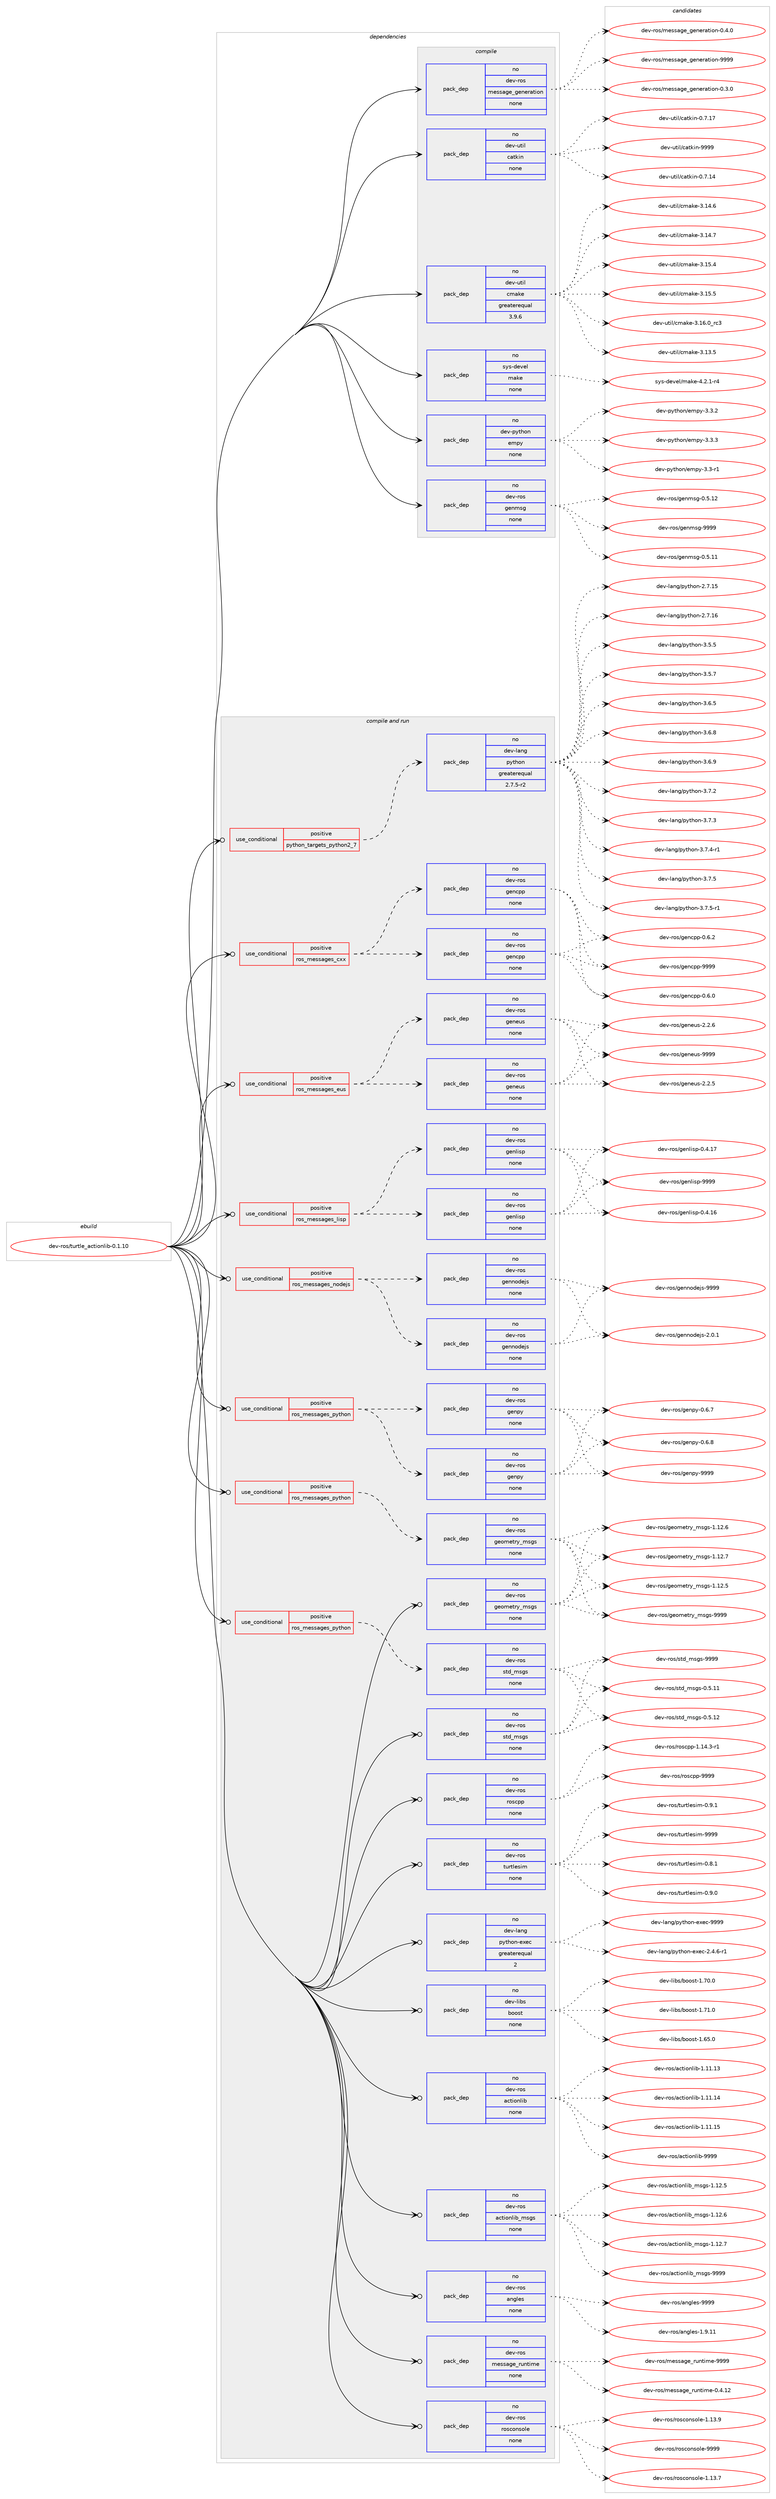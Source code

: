 digraph prolog {

# *************
# Graph options
# *************

newrank=true;
concentrate=true;
compound=true;
graph [rankdir=LR,fontname=Helvetica,fontsize=10,ranksep=1.5];#, ranksep=2.5, nodesep=0.2];
edge  [arrowhead=vee];
node  [fontname=Helvetica,fontsize=10];

# **********
# The ebuild
# **********

subgraph cluster_leftcol {
color=gray;
rank=same;
label=<<i>ebuild</i>>;
id [label="dev-ros/turtle_actionlib-0.1.10", color=red, width=4, href="../dev-ros/turtle_actionlib-0.1.10.svg"];
}

# ****************
# The dependencies
# ****************

subgraph cluster_midcol {
color=gray;
label=<<i>dependencies</i>>;
subgraph cluster_compile {
fillcolor="#eeeeee";
style=filled;
label=<<i>compile</i>>;
subgraph pack503922 {
dependency672272 [label=<<TABLE BORDER="0" CELLBORDER="1" CELLSPACING="0" CELLPADDING="4" WIDTH="220"><TR><TD ROWSPAN="6" CELLPADDING="30">pack_dep</TD></TR><TR><TD WIDTH="110">no</TD></TR><TR><TD>dev-python</TD></TR><TR><TD>empy</TD></TR><TR><TD>none</TD></TR><TR><TD></TD></TR></TABLE>>, shape=none, color=blue];
}
id:e -> dependency672272:w [weight=20,style="solid",arrowhead="vee"];
subgraph pack503923 {
dependency672273 [label=<<TABLE BORDER="0" CELLBORDER="1" CELLSPACING="0" CELLPADDING="4" WIDTH="220"><TR><TD ROWSPAN="6" CELLPADDING="30">pack_dep</TD></TR><TR><TD WIDTH="110">no</TD></TR><TR><TD>dev-ros</TD></TR><TR><TD>genmsg</TD></TR><TR><TD>none</TD></TR><TR><TD></TD></TR></TABLE>>, shape=none, color=blue];
}
id:e -> dependency672273:w [weight=20,style="solid",arrowhead="vee"];
subgraph pack503924 {
dependency672274 [label=<<TABLE BORDER="0" CELLBORDER="1" CELLSPACING="0" CELLPADDING="4" WIDTH="220"><TR><TD ROWSPAN="6" CELLPADDING="30">pack_dep</TD></TR><TR><TD WIDTH="110">no</TD></TR><TR><TD>dev-ros</TD></TR><TR><TD>message_generation</TD></TR><TR><TD>none</TD></TR><TR><TD></TD></TR></TABLE>>, shape=none, color=blue];
}
id:e -> dependency672274:w [weight=20,style="solid",arrowhead="vee"];
subgraph pack503925 {
dependency672275 [label=<<TABLE BORDER="0" CELLBORDER="1" CELLSPACING="0" CELLPADDING="4" WIDTH="220"><TR><TD ROWSPAN="6" CELLPADDING="30">pack_dep</TD></TR><TR><TD WIDTH="110">no</TD></TR><TR><TD>dev-util</TD></TR><TR><TD>catkin</TD></TR><TR><TD>none</TD></TR><TR><TD></TD></TR></TABLE>>, shape=none, color=blue];
}
id:e -> dependency672275:w [weight=20,style="solid",arrowhead="vee"];
subgraph pack503926 {
dependency672276 [label=<<TABLE BORDER="0" CELLBORDER="1" CELLSPACING="0" CELLPADDING="4" WIDTH="220"><TR><TD ROWSPAN="6" CELLPADDING="30">pack_dep</TD></TR><TR><TD WIDTH="110">no</TD></TR><TR><TD>dev-util</TD></TR><TR><TD>cmake</TD></TR><TR><TD>greaterequal</TD></TR><TR><TD>3.9.6</TD></TR></TABLE>>, shape=none, color=blue];
}
id:e -> dependency672276:w [weight=20,style="solid",arrowhead="vee"];
subgraph pack503927 {
dependency672277 [label=<<TABLE BORDER="0" CELLBORDER="1" CELLSPACING="0" CELLPADDING="4" WIDTH="220"><TR><TD ROWSPAN="6" CELLPADDING="30">pack_dep</TD></TR><TR><TD WIDTH="110">no</TD></TR><TR><TD>sys-devel</TD></TR><TR><TD>make</TD></TR><TR><TD>none</TD></TR><TR><TD></TD></TR></TABLE>>, shape=none, color=blue];
}
id:e -> dependency672277:w [weight=20,style="solid",arrowhead="vee"];
}
subgraph cluster_compileandrun {
fillcolor="#eeeeee";
style=filled;
label=<<i>compile and run</i>>;
subgraph cond156444 {
dependency672278 [label=<<TABLE BORDER="0" CELLBORDER="1" CELLSPACING="0" CELLPADDING="4"><TR><TD ROWSPAN="3" CELLPADDING="10">use_conditional</TD></TR><TR><TD>positive</TD></TR><TR><TD>python_targets_python2_7</TD></TR></TABLE>>, shape=none, color=red];
subgraph pack503928 {
dependency672279 [label=<<TABLE BORDER="0" CELLBORDER="1" CELLSPACING="0" CELLPADDING="4" WIDTH="220"><TR><TD ROWSPAN="6" CELLPADDING="30">pack_dep</TD></TR><TR><TD WIDTH="110">no</TD></TR><TR><TD>dev-lang</TD></TR><TR><TD>python</TD></TR><TR><TD>greaterequal</TD></TR><TR><TD>2.7.5-r2</TD></TR></TABLE>>, shape=none, color=blue];
}
dependency672278:e -> dependency672279:w [weight=20,style="dashed",arrowhead="vee"];
}
id:e -> dependency672278:w [weight=20,style="solid",arrowhead="odotvee"];
subgraph cond156445 {
dependency672280 [label=<<TABLE BORDER="0" CELLBORDER="1" CELLSPACING="0" CELLPADDING="4"><TR><TD ROWSPAN="3" CELLPADDING="10">use_conditional</TD></TR><TR><TD>positive</TD></TR><TR><TD>ros_messages_cxx</TD></TR></TABLE>>, shape=none, color=red];
subgraph pack503929 {
dependency672281 [label=<<TABLE BORDER="0" CELLBORDER="1" CELLSPACING="0" CELLPADDING="4" WIDTH="220"><TR><TD ROWSPAN="6" CELLPADDING="30">pack_dep</TD></TR><TR><TD WIDTH="110">no</TD></TR><TR><TD>dev-ros</TD></TR><TR><TD>gencpp</TD></TR><TR><TD>none</TD></TR><TR><TD></TD></TR></TABLE>>, shape=none, color=blue];
}
dependency672280:e -> dependency672281:w [weight=20,style="dashed",arrowhead="vee"];
subgraph pack503930 {
dependency672282 [label=<<TABLE BORDER="0" CELLBORDER="1" CELLSPACING="0" CELLPADDING="4" WIDTH="220"><TR><TD ROWSPAN="6" CELLPADDING="30">pack_dep</TD></TR><TR><TD WIDTH="110">no</TD></TR><TR><TD>dev-ros</TD></TR><TR><TD>gencpp</TD></TR><TR><TD>none</TD></TR><TR><TD></TD></TR></TABLE>>, shape=none, color=blue];
}
dependency672280:e -> dependency672282:w [weight=20,style="dashed",arrowhead="vee"];
}
id:e -> dependency672280:w [weight=20,style="solid",arrowhead="odotvee"];
subgraph cond156446 {
dependency672283 [label=<<TABLE BORDER="0" CELLBORDER="1" CELLSPACING="0" CELLPADDING="4"><TR><TD ROWSPAN="3" CELLPADDING="10">use_conditional</TD></TR><TR><TD>positive</TD></TR><TR><TD>ros_messages_eus</TD></TR></TABLE>>, shape=none, color=red];
subgraph pack503931 {
dependency672284 [label=<<TABLE BORDER="0" CELLBORDER="1" CELLSPACING="0" CELLPADDING="4" WIDTH="220"><TR><TD ROWSPAN="6" CELLPADDING="30">pack_dep</TD></TR><TR><TD WIDTH="110">no</TD></TR><TR><TD>dev-ros</TD></TR><TR><TD>geneus</TD></TR><TR><TD>none</TD></TR><TR><TD></TD></TR></TABLE>>, shape=none, color=blue];
}
dependency672283:e -> dependency672284:w [weight=20,style="dashed",arrowhead="vee"];
subgraph pack503932 {
dependency672285 [label=<<TABLE BORDER="0" CELLBORDER="1" CELLSPACING="0" CELLPADDING="4" WIDTH="220"><TR><TD ROWSPAN="6" CELLPADDING="30">pack_dep</TD></TR><TR><TD WIDTH="110">no</TD></TR><TR><TD>dev-ros</TD></TR><TR><TD>geneus</TD></TR><TR><TD>none</TD></TR><TR><TD></TD></TR></TABLE>>, shape=none, color=blue];
}
dependency672283:e -> dependency672285:w [weight=20,style="dashed",arrowhead="vee"];
}
id:e -> dependency672283:w [weight=20,style="solid",arrowhead="odotvee"];
subgraph cond156447 {
dependency672286 [label=<<TABLE BORDER="0" CELLBORDER="1" CELLSPACING="0" CELLPADDING="4"><TR><TD ROWSPAN="3" CELLPADDING="10">use_conditional</TD></TR><TR><TD>positive</TD></TR><TR><TD>ros_messages_lisp</TD></TR></TABLE>>, shape=none, color=red];
subgraph pack503933 {
dependency672287 [label=<<TABLE BORDER="0" CELLBORDER="1" CELLSPACING="0" CELLPADDING="4" WIDTH="220"><TR><TD ROWSPAN="6" CELLPADDING="30">pack_dep</TD></TR><TR><TD WIDTH="110">no</TD></TR><TR><TD>dev-ros</TD></TR><TR><TD>genlisp</TD></TR><TR><TD>none</TD></TR><TR><TD></TD></TR></TABLE>>, shape=none, color=blue];
}
dependency672286:e -> dependency672287:w [weight=20,style="dashed",arrowhead="vee"];
subgraph pack503934 {
dependency672288 [label=<<TABLE BORDER="0" CELLBORDER="1" CELLSPACING="0" CELLPADDING="4" WIDTH="220"><TR><TD ROWSPAN="6" CELLPADDING="30">pack_dep</TD></TR><TR><TD WIDTH="110">no</TD></TR><TR><TD>dev-ros</TD></TR><TR><TD>genlisp</TD></TR><TR><TD>none</TD></TR><TR><TD></TD></TR></TABLE>>, shape=none, color=blue];
}
dependency672286:e -> dependency672288:w [weight=20,style="dashed",arrowhead="vee"];
}
id:e -> dependency672286:w [weight=20,style="solid",arrowhead="odotvee"];
subgraph cond156448 {
dependency672289 [label=<<TABLE BORDER="0" CELLBORDER="1" CELLSPACING="0" CELLPADDING="4"><TR><TD ROWSPAN="3" CELLPADDING="10">use_conditional</TD></TR><TR><TD>positive</TD></TR><TR><TD>ros_messages_nodejs</TD></TR></TABLE>>, shape=none, color=red];
subgraph pack503935 {
dependency672290 [label=<<TABLE BORDER="0" CELLBORDER="1" CELLSPACING="0" CELLPADDING="4" WIDTH="220"><TR><TD ROWSPAN="6" CELLPADDING="30">pack_dep</TD></TR><TR><TD WIDTH="110">no</TD></TR><TR><TD>dev-ros</TD></TR><TR><TD>gennodejs</TD></TR><TR><TD>none</TD></TR><TR><TD></TD></TR></TABLE>>, shape=none, color=blue];
}
dependency672289:e -> dependency672290:w [weight=20,style="dashed",arrowhead="vee"];
subgraph pack503936 {
dependency672291 [label=<<TABLE BORDER="0" CELLBORDER="1" CELLSPACING="0" CELLPADDING="4" WIDTH="220"><TR><TD ROWSPAN="6" CELLPADDING="30">pack_dep</TD></TR><TR><TD WIDTH="110">no</TD></TR><TR><TD>dev-ros</TD></TR><TR><TD>gennodejs</TD></TR><TR><TD>none</TD></TR><TR><TD></TD></TR></TABLE>>, shape=none, color=blue];
}
dependency672289:e -> dependency672291:w [weight=20,style="dashed",arrowhead="vee"];
}
id:e -> dependency672289:w [weight=20,style="solid",arrowhead="odotvee"];
subgraph cond156449 {
dependency672292 [label=<<TABLE BORDER="0" CELLBORDER="1" CELLSPACING="0" CELLPADDING="4"><TR><TD ROWSPAN="3" CELLPADDING="10">use_conditional</TD></TR><TR><TD>positive</TD></TR><TR><TD>ros_messages_python</TD></TR></TABLE>>, shape=none, color=red];
subgraph pack503937 {
dependency672293 [label=<<TABLE BORDER="0" CELLBORDER="1" CELLSPACING="0" CELLPADDING="4" WIDTH="220"><TR><TD ROWSPAN="6" CELLPADDING="30">pack_dep</TD></TR><TR><TD WIDTH="110">no</TD></TR><TR><TD>dev-ros</TD></TR><TR><TD>genpy</TD></TR><TR><TD>none</TD></TR><TR><TD></TD></TR></TABLE>>, shape=none, color=blue];
}
dependency672292:e -> dependency672293:w [weight=20,style="dashed",arrowhead="vee"];
subgraph pack503938 {
dependency672294 [label=<<TABLE BORDER="0" CELLBORDER="1" CELLSPACING="0" CELLPADDING="4" WIDTH="220"><TR><TD ROWSPAN="6" CELLPADDING="30">pack_dep</TD></TR><TR><TD WIDTH="110">no</TD></TR><TR><TD>dev-ros</TD></TR><TR><TD>genpy</TD></TR><TR><TD>none</TD></TR><TR><TD></TD></TR></TABLE>>, shape=none, color=blue];
}
dependency672292:e -> dependency672294:w [weight=20,style="dashed",arrowhead="vee"];
}
id:e -> dependency672292:w [weight=20,style="solid",arrowhead="odotvee"];
subgraph cond156450 {
dependency672295 [label=<<TABLE BORDER="0" CELLBORDER="1" CELLSPACING="0" CELLPADDING="4"><TR><TD ROWSPAN="3" CELLPADDING="10">use_conditional</TD></TR><TR><TD>positive</TD></TR><TR><TD>ros_messages_python</TD></TR></TABLE>>, shape=none, color=red];
subgraph pack503939 {
dependency672296 [label=<<TABLE BORDER="0" CELLBORDER="1" CELLSPACING="0" CELLPADDING="4" WIDTH="220"><TR><TD ROWSPAN="6" CELLPADDING="30">pack_dep</TD></TR><TR><TD WIDTH="110">no</TD></TR><TR><TD>dev-ros</TD></TR><TR><TD>geometry_msgs</TD></TR><TR><TD>none</TD></TR><TR><TD></TD></TR></TABLE>>, shape=none, color=blue];
}
dependency672295:e -> dependency672296:w [weight=20,style="dashed",arrowhead="vee"];
}
id:e -> dependency672295:w [weight=20,style="solid",arrowhead="odotvee"];
subgraph cond156451 {
dependency672297 [label=<<TABLE BORDER="0" CELLBORDER="1" CELLSPACING="0" CELLPADDING="4"><TR><TD ROWSPAN="3" CELLPADDING="10">use_conditional</TD></TR><TR><TD>positive</TD></TR><TR><TD>ros_messages_python</TD></TR></TABLE>>, shape=none, color=red];
subgraph pack503940 {
dependency672298 [label=<<TABLE BORDER="0" CELLBORDER="1" CELLSPACING="0" CELLPADDING="4" WIDTH="220"><TR><TD ROWSPAN="6" CELLPADDING="30">pack_dep</TD></TR><TR><TD WIDTH="110">no</TD></TR><TR><TD>dev-ros</TD></TR><TR><TD>std_msgs</TD></TR><TR><TD>none</TD></TR><TR><TD></TD></TR></TABLE>>, shape=none, color=blue];
}
dependency672297:e -> dependency672298:w [weight=20,style="dashed",arrowhead="vee"];
}
id:e -> dependency672297:w [weight=20,style="solid",arrowhead="odotvee"];
subgraph pack503941 {
dependency672299 [label=<<TABLE BORDER="0" CELLBORDER="1" CELLSPACING="0" CELLPADDING="4" WIDTH="220"><TR><TD ROWSPAN="6" CELLPADDING="30">pack_dep</TD></TR><TR><TD WIDTH="110">no</TD></TR><TR><TD>dev-lang</TD></TR><TR><TD>python-exec</TD></TR><TR><TD>greaterequal</TD></TR><TR><TD>2</TD></TR></TABLE>>, shape=none, color=blue];
}
id:e -> dependency672299:w [weight=20,style="solid",arrowhead="odotvee"];
subgraph pack503942 {
dependency672300 [label=<<TABLE BORDER="0" CELLBORDER="1" CELLSPACING="0" CELLPADDING="4" WIDTH="220"><TR><TD ROWSPAN="6" CELLPADDING="30">pack_dep</TD></TR><TR><TD WIDTH="110">no</TD></TR><TR><TD>dev-libs</TD></TR><TR><TD>boost</TD></TR><TR><TD>none</TD></TR><TR><TD></TD></TR></TABLE>>, shape=none, color=blue];
}
id:e -> dependency672300:w [weight=20,style="solid",arrowhead="odotvee"];
subgraph pack503943 {
dependency672301 [label=<<TABLE BORDER="0" CELLBORDER="1" CELLSPACING="0" CELLPADDING="4" WIDTH="220"><TR><TD ROWSPAN="6" CELLPADDING="30">pack_dep</TD></TR><TR><TD WIDTH="110">no</TD></TR><TR><TD>dev-ros</TD></TR><TR><TD>actionlib</TD></TR><TR><TD>none</TD></TR><TR><TD></TD></TR></TABLE>>, shape=none, color=blue];
}
id:e -> dependency672301:w [weight=20,style="solid",arrowhead="odotvee"];
subgraph pack503944 {
dependency672302 [label=<<TABLE BORDER="0" CELLBORDER="1" CELLSPACING="0" CELLPADDING="4" WIDTH="220"><TR><TD ROWSPAN="6" CELLPADDING="30">pack_dep</TD></TR><TR><TD WIDTH="110">no</TD></TR><TR><TD>dev-ros</TD></TR><TR><TD>actionlib_msgs</TD></TR><TR><TD>none</TD></TR><TR><TD></TD></TR></TABLE>>, shape=none, color=blue];
}
id:e -> dependency672302:w [weight=20,style="solid",arrowhead="odotvee"];
subgraph pack503945 {
dependency672303 [label=<<TABLE BORDER="0" CELLBORDER="1" CELLSPACING="0" CELLPADDING="4" WIDTH="220"><TR><TD ROWSPAN="6" CELLPADDING="30">pack_dep</TD></TR><TR><TD WIDTH="110">no</TD></TR><TR><TD>dev-ros</TD></TR><TR><TD>angles</TD></TR><TR><TD>none</TD></TR><TR><TD></TD></TR></TABLE>>, shape=none, color=blue];
}
id:e -> dependency672303:w [weight=20,style="solid",arrowhead="odotvee"];
subgraph pack503946 {
dependency672304 [label=<<TABLE BORDER="0" CELLBORDER="1" CELLSPACING="0" CELLPADDING="4" WIDTH="220"><TR><TD ROWSPAN="6" CELLPADDING="30">pack_dep</TD></TR><TR><TD WIDTH="110">no</TD></TR><TR><TD>dev-ros</TD></TR><TR><TD>geometry_msgs</TD></TR><TR><TD>none</TD></TR><TR><TD></TD></TR></TABLE>>, shape=none, color=blue];
}
id:e -> dependency672304:w [weight=20,style="solid",arrowhead="odotvee"];
subgraph pack503947 {
dependency672305 [label=<<TABLE BORDER="0" CELLBORDER="1" CELLSPACING="0" CELLPADDING="4" WIDTH="220"><TR><TD ROWSPAN="6" CELLPADDING="30">pack_dep</TD></TR><TR><TD WIDTH="110">no</TD></TR><TR><TD>dev-ros</TD></TR><TR><TD>message_runtime</TD></TR><TR><TD>none</TD></TR><TR><TD></TD></TR></TABLE>>, shape=none, color=blue];
}
id:e -> dependency672305:w [weight=20,style="solid",arrowhead="odotvee"];
subgraph pack503948 {
dependency672306 [label=<<TABLE BORDER="0" CELLBORDER="1" CELLSPACING="0" CELLPADDING="4" WIDTH="220"><TR><TD ROWSPAN="6" CELLPADDING="30">pack_dep</TD></TR><TR><TD WIDTH="110">no</TD></TR><TR><TD>dev-ros</TD></TR><TR><TD>rosconsole</TD></TR><TR><TD>none</TD></TR><TR><TD></TD></TR></TABLE>>, shape=none, color=blue];
}
id:e -> dependency672306:w [weight=20,style="solid",arrowhead="odotvee"];
subgraph pack503949 {
dependency672307 [label=<<TABLE BORDER="0" CELLBORDER="1" CELLSPACING="0" CELLPADDING="4" WIDTH="220"><TR><TD ROWSPAN="6" CELLPADDING="30">pack_dep</TD></TR><TR><TD WIDTH="110">no</TD></TR><TR><TD>dev-ros</TD></TR><TR><TD>roscpp</TD></TR><TR><TD>none</TD></TR><TR><TD></TD></TR></TABLE>>, shape=none, color=blue];
}
id:e -> dependency672307:w [weight=20,style="solid",arrowhead="odotvee"];
subgraph pack503950 {
dependency672308 [label=<<TABLE BORDER="0" CELLBORDER="1" CELLSPACING="0" CELLPADDING="4" WIDTH="220"><TR><TD ROWSPAN="6" CELLPADDING="30">pack_dep</TD></TR><TR><TD WIDTH="110">no</TD></TR><TR><TD>dev-ros</TD></TR><TR><TD>std_msgs</TD></TR><TR><TD>none</TD></TR><TR><TD></TD></TR></TABLE>>, shape=none, color=blue];
}
id:e -> dependency672308:w [weight=20,style="solid",arrowhead="odotvee"];
subgraph pack503951 {
dependency672309 [label=<<TABLE BORDER="0" CELLBORDER="1" CELLSPACING="0" CELLPADDING="4" WIDTH="220"><TR><TD ROWSPAN="6" CELLPADDING="30">pack_dep</TD></TR><TR><TD WIDTH="110">no</TD></TR><TR><TD>dev-ros</TD></TR><TR><TD>turtlesim</TD></TR><TR><TD>none</TD></TR><TR><TD></TD></TR></TABLE>>, shape=none, color=blue];
}
id:e -> dependency672309:w [weight=20,style="solid",arrowhead="odotvee"];
}
subgraph cluster_run {
fillcolor="#eeeeee";
style=filled;
label=<<i>run</i>>;
}
}

# **************
# The candidates
# **************

subgraph cluster_choices {
rank=same;
color=gray;
label=<<i>candidates</i>>;

subgraph choice503922 {
color=black;
nodesep=1;
choice1001011184511212111610411111047101109112121455146514511449 [label="dev-python/empy-3.3-r1", color=red, width=4,href="../dev-python/empy-3.3-r1.svg"];
choice1001011184511212111610411111047101109112121455146514650 [label="dev-python/empy-3.3.2", color=red, width=4,href="../dev-python/empy-3.3.2.svg"];
choice1001011184511212111610411111047101109112121455146514651 [label="dev-python/empy-3.3.3", color=red, width=4,href="../dev-python/empy-3.3.3.svg"];
dependency672272:e -> choice1001011184511212111610411111047101109112121455146514511449:w [style=dotted,weight="100"];
dependency672272:e -> choice1001011184511212111610411111047101109112121455146514650:w [style=dotted,weight="100"];
dependency672272:e -> choice1001011184511212111610411111047101109112121455146514651:w [style=dotted,weight="100"];
}
subgraph choice503923 {
color=black;
nodesep=1;
choice100101118451141111154710310111010911510345484653464949 [label="dev-ros/genmsg-0.5.11", color=red, width=4,href="../dev-ros/genmsg-0.5.11.svg"];
choice100101118451141111154710310111010911510345484653464950 [label="dev-ros/genmsg-0.5.12", color=red, width=4,href="../dev-ros/genmsg-0.5.12.svg"];
choice10010111845114111115471031011101091151034557575757 [label="dev-ros/genmsg-9999", color=red, width=4,href="../dev-ros/genmsg-9999.svg"];
dependency672273:e -> choice100101118451141111154710310111010911510345484653464949:w [style=dotted,weight="100"];
dependency672273:e -> choice100101118451141111154710310111010911510345484653464950:w [style=dotted,weight="100"];
dependency672273:e -> choice10010111845114111115471031011101091151034557575757:w [style=dotted,weight="100"];
}
subgraph choice503924 {
color=black;
nodesep=1;
choice1001011184511411111547109101115115971031019510310111010111497116105111110454846514648 [label="dev-ros/message_generation-0.3.0", color=red, width=4,href="../dev-ros/message_generation-0.3.0.svg"];
choice1001011184511411111547109101115115971031019510310111010111497116105111110454846524648 [label="dev-ros/message_generation-0.4.0", color=red, width=4,href="../dev-ros/message_generation-0.4.0.svg"];
choice10010111845114111115471091011151159710310195103101110101114971161051111104557575757 [label="dev-ros/message_generation-9999", color=red, width=4,href="../dev-ros/message_generation-9999.svg"];
dependency672274:e -> choice1001011184511411111547109101115115971031019510310111010111497116105111110454846514648:w [style=dotted,weight="100"];
dependency672274:e -> choice1001011184511411111547109101115115971031019510310111010111497116105111110454846524648:w [style=dotted,weight="100"];
dependency672274:e -> choice10010111845114111115471091011151159710310195103101110101114971161051111104557575757:w [style=dotted,weight="100"];
}
subgraph choice503925 {
color=black;
nodesep=1;
choice1001011184511711610510847999711610710511045484655464952 [label="dev-util/catkin-0.7.14", color=red, width=4,href="../dev-util/catkin-0.7.14.svg"];
choice1001011184511711610510847999711610710511045484655464955 [label="dev-util/catkin-0.7.17", color=red, width=4,href="../dev-util/catkin-0.7.17.svg"];
choice100101118451171161051084799971161071051104557575757 [label="dev-util/catkin-9999", color=red, width=4,href="../dev-util/catkin-9999.svg"];
dependency672275:e -> choice1001011184511711610510847999711610710511045484655464952:w [style=dotted,weight="100"];
dependency672275:e -> choice1001011184511711610510847999711610710511045484655464955:w [style=dotted,weight="100"];
dependency672275:e -> choice100101118451171161051084799971161071051104557575757:w [style=dotted,weight="100"];
}
subgraph choice503926 {
color=black;
nodesep=1;
choice1001011184511711610510847991099710710145514649514653 [label="dev-util/cmake-3.13.5", color=red, width=4,href="../dev-util/cmake-3.13.5.svg"];
choice1001011184511711610510847991099710710145514649524654 [label="dev-util/cmake-3.14.6", color=red, width=4,href="../dev-util/cmake-3.14.6.svg"];
choice1001011184511711610510847991099710710145514649524655 [label="dev-util/cmake-3.14.7", color=red, width=4,href="../dev-util/cmake-3.14.7.svg"];
choice1001011184511711610510847991099710710145514649534652 [label="dev-util/cmake-3.15.4", color=red, width=4,href="../dev-util/cmake-3.15.4.svg"];
choice1001011184511711610510847991099710710145514649534653 [label="dev-util/cmake-3.15.5", color=red, width=4,href="../dev-util/cmake-3.15.5.svg"];
choice1001011184511711610510847991099710710145514649544648951149951 [label="dev-util/cmake-3.16.0_rc3", color=red, width=4,href="../dev-util/cmake-3.16.0_rc3.svg"];
dependency672276:e -> choice1001011184511711610510847991099710710145514649514653:w [style=dotted,weight="100"];
dependency672276:e -> choice1001011184511711610510847991099710710145514649524654:w [style=dotted,weight="100"];
dependency672276:e -> choice1001011184511711610510847991099710710145514649524655:w [style=dotted,weight="100"];
dependency672276:e -> choice1001011184511711610510847991099710710145514649534652:w [style=dotted,weight="100"];
dependency672276:e -> choice1001011184511711610510847991099710710145514649534653:w [style=dotted,weight="100"];
dependency672276:e -> choice1001011184511711610510847991099710710145514649544648951149951:w [style=dotted,weight="100"];
}
subgraph choice503927 {
color=black;
nodesep=1;
choice1151211154510010111810110847109971071014552465046494511452 [label="sys-devel/make-4.2.1-r4", color=red, width=4,href="../sys-devel/make-4.2.1-r4.svg"];
dependency672277:e -> choice1151211154510010111810110847109971071014552465046494511452:w [style=dotted,weight="100"];
}
subgraph choice503928 {
color=black;
nodesep=1;
choice10010111845108971101034711212111610411111045504655464953 [label="dev-lang/python-2.7.15", color=red, width=4,href="../dev-lang/python-2.7.15.svg"];
choice10010111845108971101034711212111610411111045504655464954 [label="dev-lang/python-2.7.16", color=red, width=4,href="../dev-lang/python-2.7.16.svg"];
choice100101118451089711010347112121116104111110455146534653 [label="dev-lang/python-3.5.5", color=red, width=4,href="../dev-lang/python-3.5.5.svg"];
choice100101118451089711010347112121116104111110455146534655 [label="dev-lang/python-3.5.7", color=red, width=4,href="../dev-lang/python-3.5.7.svg"];
choice100101118451089711010347112121116104111110455146544653 [label="dev-lang/python-3.6.5", color=red, width=4,href="../dev-lang/python-3.6.5.svg"];
choice100101118451089711010347112121116104111110455146544656 [label="dev-lang/python-3.6.8", color=red, width=4,href="../dev-lang/python-3.6.8.svg"];
choice100101118451089711010347112121116104111110455146544657 [label="dev-lang/python-3.6.9", color=red, width=4,href="../dev-lang/python-3.6.9.svg"];
choice100101118451089711010347112121116104111110455146554650 [label="dev-lang/python-3.7.2", color=red, width=4,href="../dev-lang/python-3.7.2.svg"];
choice100101118451089711010347112121116104111110455146554651 [label="dev-lang/python-3.7.3", color=red, width=4,href="../dev-lang/python-3.7.3.svg"];
choice1001011184510897110103471121211161041111104551465546524511449 [label="dev-lang/python-3.7.4-r1", color=red, width=4,href="../dev-lang/python-3.7.4-r1.svg"];
choice100101118451089711010347112121116104111110455146554653 [label="dev-lang/python-3.7.5", color=red, width=4,href="../dev-lang/python-3.7.5.svg"];
choice1001011184510897110103471121211161041111104551465546534511449 [label="dev-lang/python-3.7.5-r1", color=red, width=4,href="../dev-lang/python-3.7.5-r1.svg"];
dependency672279:e -> choice10010111845108971101034711212111610411111045504655464953:w [style=dotted,weight="100"];
dependency672279:e -> choice10010111845108971101034711212111610411111045504655464954:w [style=dotted,weight="100"];
dependency672279:e -> choice100101118451089711010347112121116104111110455146534653:w [style=dotted,weight="100"];
dependency672279:e -> choice100101118451089711010347112121116104111110455146534655:w [style=dotted,weight="100"];
dependency672279:e -> choice100101118451089711010347112121116104111110455146544653:w [style=dotted,weight="100"];
dependency672279:e -> choice100101118451089711010347112121116104111110455146544656:w [style=dotted,weight="100"];
dependency672279:e -> choice100101118451089711010347112121116104111110455146544657:w [style=dotted,weight="100"];
dependency672279:e -> choice100101118451089711010347112121116104111110455146554650:w [style=dotted,weight="100"];
dependency672279:e -> choice100101118451089711010347112121116104111110455146554651:w [style=dotted,weight="100"];
dependency672279:e -> choice1001011184510897110103471121211161041111104551465546524511449:w [style=dotted,weight="100"];
dependency672279:e -> choice100101118451089711010347112121116104111110455146554653:w [style=dotted,weight="100"];
dependency672279:e -> choice1001011184510897110103471121211161041111104551465546534511449:w [style=dotted,weight="100"];
}
subgraph choice503929 {
color=black;
nodesep=1;
choice100101118451141111154710310111099112112454846544648 [label="dev-ros/gencpp-0.6.0", color=red, width=4,href="../dev-ros/gencpp-0.6.0.svg"];
choice100101118451141111154710310111099112112454846544650 [label="dev-ros/gencpp-0.6.2", color=red, width=4,href="../dev-ros/gencpp-0.6.2.svg"];
choice1001011184511411111547103101110991121124557575757 [label="dev-ros/gencpp-9999", color=red, width=4,href="../dev-ros/gencpp-9999.svg"];
dependency672281:e -> choice100101118451141111154710310111099112112454846544648:w [style=dotted,weight="100"];
dependency672281:e -> choice100101118451141111154710310111099112112454846544650:w [style=dotted,weight="100"];
dependency672281:e -> choice1001011184511411111547103101110991121124557575757:w [style=dotted,weight="100"];
}
subgraph choice503930 {
color=black;
nodesep=1;
choice100101118451141111154710310111099112112454846544648 [label="dev-ros/gencpp-0.6.0", color=red, width=4,href="../dev-ros/gencpp-0.6.0.svg"];
choice100101118451141111154710310111099112112454846544650 [label="dev-ros/gencpp-0.6.2", color=red, width=4,href="../dev-ros/gencpp-0.6.2.svg"];
choice1001011184511411111547103101110991121124557575757 [label="dev-ros/gencpp-9999", color=red, width=4,href="../dev-ros/gencpp-9999.svg"];
dependency672282:e -> choice100101118451141111154710310111099112112454846544648:w [style=dotted,weight="100"];
dependency672282:e -> choice100101118451141111154710310111099112112454846544650:w [style=dotted,weight="100"];
dependency672282:e -> choice1001011184511411111547103101110991121124557575757:w [style=dotted,weight="100"];
}
subgraph choice503931 {
color=black;
nodesep=1;
choice1001011184511411111547103101110101117115455046504653 [label="dev-ros/geneus-2.2.5", color=red, width=4,href="../dev-ros/geneus-2.2.5.svg"];
choice1001011184511411111547103101110101117115455046504654 [label="dev-ros/geneus-2.2.6", color=red, width=4,href="../dev-ros/geneus-2.2.6.svg"];
choice10010111845114111115471031011101011171154557575757 [label="dev-ros/geneus-9999", color=red, width=4,href="../dev-ros/geneus-9999.svg"];
dependency672284:e -> choice1001011184511411111547103101110101117115455046504653:w [style=dotted,weight="100"];
dependency672284:e -> choice1001011184511411111547103101110101117115455046504654:w [style=dotted,weight="100"];
dependency672284:e -> choice10010111845114111115471031011101011171154557575757:w [style=dotted,weight="100"];
}
subgraph choice503932 {
color=black;
nodesep=1;
choice1001011184511411111547103101110101117115455046504653 [label="dev-ros/geneus-2.2.5", color=red, width=4,href="../dev-ros/geneus-2.2.5.svg"];
choice1001011184511411111547103101110101117115455046504654 [label="dev-ros/geneus-2.2.6", color=red, width=4,href="../dev-ros/geneus-2.2.6.svg"];
choice10010111845114111115471031011101011171154557575757 [label="dev-ros/geneus-9999", color=red, width=4,href="../dev-ros/geneus-9999.svg"];
dependency672285:e -> choice1001011184511411111547103101110101117115455046504653:w [style=dotted,weight="100"];
dependency672285:e -> choice1001011184511411111547103101110101117115455046504654:w [style=dotted,weight="100"];
dependency672285:e -> choice10010111845114111115471031011101011171154557575757:w [style=dotted,weight="100"];
}
subgraph choice503933 {
color=black;
nodesep=1;
choice100101118451141111154710310111010810511511245484652464954 [label="dev-ros/genlisp-0.4.16", color=red, width=4,href="../dev-ros/genlisp-0.4.16.svg"];
choice100101118451141111154710310111010810511511245484652464955 [label="dev-ros/genlisp-0.4.17", color=red, width=4,href="../dev-ros/genlisp-0.4.17.svg"];
choice10010111845114111115471031011101081051151124557575757 [label="dev-ros/genlisp-9999", color=red, width=4,href="../dev-ros/genlisp-9999.svg"];
dependency672287:e -> choice100101118451141111154710310111010810511511245484652464954:w [style=dotted,weight="100"];
dependency672287:e -> choice100101118451141111154710310111010810511511245484652464955:w [style=dotted,weight="100"];
dependency672287:e -> choice10010111845114111115471031011101081051151124557575757:w [style=dotted,weight="100"];
}
subgraph choice503934 {
color=black;
nodesep=1;
choice100101118451141111154710310111010810511511245484652464954 [label="dev-ros/genlisp-0.4.16", color=red, width=4,href="../dev-ros/genlisp-0.4.16.svg"];
choice100101118451141111154710310111010810511511245484652464955 [label="dev-ros/genlisp-0.4.17", color=red, width=4,href="../dev-ros/genlisp-0.4.17.svg"];
choice10010111845114111115471031011101081051151124557575757 [label="dev-ros/genlisp-9999", color=red, width=4,href="../dev-ros/genlisp-9999.svg"];
dependency672288:e -> choice100101118451141111154710310111010810511511245484652464954:w [style=dotted,weight="100"];
dependency672288:e -> choice100101118451141111154710310111010810511511245484652464955:w [style=dotted,weight="100"];
dependency672288:e -> choice10010111845114111115471031011101081051151124557575757:w [style=dotted,weight="100"];
}
subgraph choice503935 {
color=black;
nodesep=1;
choice1001011184511411111547103101110110111100101106115455046484649 [label="dev-ros/gennodejs-2.0.1", color=red, width=4,href="../dev-ros/gennodejs-2.0.1.svg"];
choice10010111845114111115471031011101101111001011061154557575757 [label="dev-ros/gennodejs-9999", color=red, width=4,href="../dev-ros/gennodejs-9999.svg"];
dependency672290:e -> choice1001011184511411111547103101110110111100101106115455046484649:w [style=dotted,weight="100"];
dependency672290:e -> choice10010111845114111115471031011101101111001011061154557575757:w [style=dotted,weight="100"];
}
subgraph choice503936 {
color=black;
nodesep=1;
choice1001011184511411111547103101110110111100101106115455046484649 [label="dev-ros/gennodejs-2.0.1", color=red, width=4,href="../dev-ros/gennodejs-2.0.1.svg"];
choice10010111845114111115471031011101101111001011061154557575757 [label="dev-ros/gennodejs-9999", color=red, width=4,href="../dev-ros/gennodejs-9999.svg"];
dependency672291:e -> choice1001011184511411111547103101110110111100101106115455046484649:w [style=dotted,weight="100"];
dependency672291:e -> choice10010111845114111115471031011101101111001011061154557575757:w [style=dotted,weight="100"];
}
subgraph choice503937 {
color=black;
nodesep=1;
choice1001011184511411111547103101110112121454846544655 [label="dev-ros/genpy-0.6.7", color=red, width=4,href="../dev-ros/genpy-0.6.7.svg"];
choice1001011184511411111547103101110112121454846544656 [label="dev-ros/genpy-0.6.8", color=red, width=4,href="../dev-ros/genpy-0.6.8.svg"];
choice10010111845114111115471031011101121214557575757 [label="dev-ros/genpy-9999", color=red, width=4,href="../dev-ros/genpy-9999.svg"];
dependency672293:e -> choice1001011184511411111547103101110112121454846544655:w [style=dotted,weight="100"];
dependency672293:e -> choice1001011184511411111547103101110112121454846544656:w [style=dotted,weight="100"];
dependency672293:e -> choice10010111845114111115471031011101121214557575757:w [style=dotted,weight="100"];
}
subgraph choice503938 {
color=black;
nodesep=1;
choice1001011184511411111547103101110112121454846544655 [label="dev-ros/genpy-0.6.7", color=red, width=4,href="../dev-ros/genpy-0.6.7.svg"];
choice1001011184511411111547103101110112121454846544656 [label="dev-ros/genpy-0.6.8", color=red, width=4,href="../dev-ros/genpy-0.6.8.svg"];
choice10010111845114111115471031011101121214557575757 [label="dev-ros/genpy-9999", color=red, width=4,href="../dev-ros/genpy-9999.svg"];
dependency672294:e -> choice1001011184511411111547103101110112121454846544655:w [style=dotted,weight="100"];
dependency672294:e -> choice1001011184511411111547103101110112121454846544656:w [style=dotted,weight="100"];
dependency672294:e -> choice10010111845114111115471031011101121214557575757:w [style=dotted,weight="100"];
}
subgraph choice503939 {
color=black;
nodesep=1;
choice10010111845114111115471031011111091011161141219510911510311545494649504653 [label="dev-ros/geometry_msgs-1.12.5", color=red, width=4,href="../dev-ros/geometry_msgs-1.12.5.svg"];
choice10010111845114111115471031011111091011161141219510911510311545494649504654 [label="dev-ros/geometry_msgs-1.12.6", color=red, width=4,href="../dev-ros/geometry_msgs-1.12.6.svg"];
choice10010111845114111115471031011111091011161141219510911510311545494649504655 [label="dev-ros/geometry_msgs-1.12.7", color=red, width=4,href="../dev-ros/geometry_msgs-1.12.7.svg"];
choice1001011184511411111547103101111109101116114121951091151031154557575757 [label="dev-ros/geometry_msgs-9999", color=red, width=4,href="../dev-ros/geometry_msgs-9999.svg"];
dependency672296:e -> choice10010111845114111115471031011111091011161141219510911510311545494649504653:w [style=dotted,weight="100"];
dependency672296:e -> choice10010111845114111115471031011111091011161141219510911510311545494649504654:w [style=dotted,weight="100"];
dependency672296:e -> choice10010111845114111115471031011111091011161141219510911510311545494649504655:w [style=dotted,weight="100"];
dependency672296:e -> choice1001011184511411111547103101111109101116114121951091151031154557575757:w [style=dotted,weight="100"];
}
subgraph choice503940 {
color=black;
nodesep=1;
choice10010111845114111115471151161009510911510311545484653464949 [label="dev-ros/std_msgs-0.5.11", color=red, width=4,href="../dev-ros/std_msgs-0.5.11.svg"];
choice10010111845114111115471151161009510911510311545484653464950 [label="dev-ros/std_msgs-0.5.12", color=red, width=4,href="../dev-ros/std_msgs-0.5.12.svg"];
choice1001011184511411111547115116100951091151031154557575757 [label="dev-ros/std_msgs-9999", color=red, width=4,href="../dev-ros/std_msgs-9999.svg"];
dependency672298:e -> choice10010111845114111115471151161009510911510311545484653464949:w [style=dotted,weight="100"];
dependency672298:e -> choice10010111845114111115471151161009510911510311545484653464950:w [style=dotted,weight="100"];
dependency672298:e -> choice1001011184511411111547115116100951091151031154557575757:w [style=dotted,weight="100"];
}
subgraph choice503941 {
color=black;
nodesep=1;
choice10010111845108971101034711212111610411111045101120101994550465246544511449 [label="dev-lang/python-exec-2.4.6-r1", color=red, width=4,href="../dev-lang/python-exec-2.4.6-r1.svg"];
choice10010111845108971101034711212111610411111045101120101994557575757 [label="dev-lang/python-exec-9999", color=red, width=4,href="../dev-lang/python-exec-9999.svg"];
dependency672299:e -> choice10010111845108971101034711212111610411111045101120101994550465246544511449:w [style=dotted,weight="100"];
dependency672299:e -> choice10010111845108971101034711212111610411111045101120101994557575757:w [style=dotted,weight="100"];
}
subgraph choice503942 {
color=black;
nodesep=1;
choice1001011184510810598115479811111111511645494654534648 [label="dev-libs/boost-1.65.0", color=red, width=4,href="../dev-libs/boost-1.65.0.svg"];
choice1001011184510810598115479811111111511645494655484648 [label="dev-libs/boost-1.70.0", color=red, width=4,href="../dev-libs/boost-1.70.0.svg"];
choice1001011184510810598115479811111111511645494655494648 [label="dev-libs/boost-1.71.0", color=red, width=4,href="../dev-libs/boost-1.71.0.svg"];
dependency672300:e -> choice1001011184510810598115479811111111511645494654534648:w [style=dotted,weight="100"];
dependency672300:e -> choice1001011184510810598115479811111111511645494655484648:w [style=dotted,weight="100"];
dependency672300:e -> choice1001011184510810598115479811111111511645494655494648:w [style=dotted,weight="100"];
}
subgraph choice503943 {
color=black;
nodesep=1;
choice10010111845114111115479799116105111110108105984549464949464951 [label="dev-ros/actionlib-1.11.13", color=red, width=4,href="../dev-ros/actionlib-1.11.13.svg"];
choice10010111845114111115479799116105111110108105984549464949464952 [label="dev-ros/actionlib-1.11.14", color=red, width=4,href="../dev-ros/actionlib-1.11.14.svg"];
choice10010111845114111115479799116105111110108105984549464949464953 [label="dev-ros/actionlib-1.11.15", color=red, width=4,href="../dev-ros/actionlib-1.11.15.svg"];
choice10010111845114111115479799116105111110108105984557575757 [label="dev-ros/actionlib-9999", color=red, width=4,href="../dev-ros/actionlib-9999.svg"];
dependency672301:e -> choice10010111845114111115479799116105111110108105984549464949464951:w [style=dotted,weight="100"];
dependency672301:e -> choice10010111845114111115479799116105111110108105984549464949464952:w [style=dotted,weight="100"];
dependency672301:e -> choice10010111845114111115479799116105111110108105984549464949464953:w [style=dotted,weight="100"];
dependency672301:e -> choice10010111845114111115479799116105111110108105984557575757:w [style=dotted,weight="100"];
}
subgraph choice503944 {
color=black;
nodesep=1;
choice10010111845114111115479799116105111110108105989510911510311545494649504653 [label="dev-ros/actionlib_msgs-1.12.5", color=red, width=4,href="../dev-ros/actionlib_msgs-1.12.5.svg"];
choice10010111845114111115479799116105111110108105989510911510311545494649504654 [label="dev-ros/actionlib_msgs-1.12.6", color=red, width=4,href="../dev-ros/actionlib_msgs-1.12.6.svg"];
choice10010111845114111115479799116105111110108105989510911510311545494649504655 [label="dev-ros/actionlib_msgs-1.12.7", color=red, width=4,href="../dev-ros/actionlib_msgs-1.12.7.svg"];
choice1001011184511411111547979911610511111010810598951091151031154557575757 [label="dev-ros/actionlib_msgs-9999", color=red, width=4,href="../dev-ros/actionlib_msgs-9999.svg"];
dependency672302:e -> choice10010111845114111115479799116105111110108105989510911510311545494649504653:w [style=dotted,weight="100"];
dependency672302:e -> choice10010111845114111115479799116105111110108105989510911510311545494649504654:w [style=dotted,weight="100"];
dependency672302:e -> choice10010111845114111115479799116105111110108105989510911510311545494649504655:w [style=dotted,weight="100"];
dependency672302:e -> choice1001011184511411111547979911610511111010810598951091151031154557575757:w [style=dotted,weight="100"];
}
subgraph choice503945 {
color=black;
nodesep=1;
choice10010111845114111115479711010310810111545494657464949 [label="dev-ros/angles-1.9.11", color=red, width=4,href="../dev-ros/angles-1.9.11.svg"];
choice1001011184511411111547971101031081011154557575757 [label="dev-ros/angles-9999", color=red, width=4,href="../dev-ros/angles-9999.svg"];
dependency672303:e -> choice10010111845114111115479711010310810111545494657464949:w [style=dotted,weight="100"];
dependency672303:e -> choice1001011184511411111547971101031081011154557575757:w [style=dotted,weight="100"];
}
subgraph choice503946 {
color=black;
nodesep=1;
choice10010111845114111115471031011111091011161141219510911510311545494649504653 [label="dev-ros/geometry_msgs-1.12.5", color=red, width=4,href="../dev-ros/geometry_msgs-1.12.5.svg"];
choice10010111845114111115471031011111091011161141219510911510311545494649504654 [label="dev-ros/geometry_msgs-1.12.6", color=red, width=4,href="../dev-ros/geometry_msgs-1.12.6.svg"];
choice10010111845114111115471031011111091011161141219510911510311545494649504655 [label="dev-ros/geometry_msgs-1.12.7", color=red, width=4,href="../dev-ros/geometry_msgs-1.12.7.svg"];
choice1001011184511411111547103101111109101116114121951091151031154557575757 [label="dev-ros/geometry_msgs-9999", color=red, width=4,href="../dev-ros/geometry_msgs-9999.svg"];
dependency672304:e -> choice10010111845114111115471031011111091011161141219510911510311545494649504653:w [style=dotted,weight="100"];
dependency672304:e -> choice10010111845114111115471031011111091011161141219510911510311545494649504654:w [style=dotted,weight="100"];
dependency672304:e -> choice10010111845114111115471031011111091011161141219510911510311545494649504655:w [style=dotted,weight="100"];
dependency672304:e -> choice1001011184511411111547103101111109101116114121951091151031154557575757:w [style=dotted,weight="100"];
}
subgraph choice503947 {
color=black;
nodesep=1;
choice1001011184511411111547109101115115971031019511411711011610510910145484652464950 [label="dev-ros/message_runtime-0.4.12", color=red, width=4,href="../dev-ros/message_runtime-0.4.12.svg"];
choice100101118451141111154710910111511597103101951141171101161051091014557575757 [label="dev-ros/message_runtime-9999", color=red, width=4,href="../dev-ros/message_runtime-9999.svg"];
dependency672305:e -> choice1001011184511411111547109101115115971031019511411711011610510910145484652464950:w [style=dotted,weight="100"];
dependency672305:e -> choice100101118451141111154710910111511597103101951141171101161051091014557575757:w [style=dotted,weight="100"];
}
subgraph choice503948 {
color=black;
nodesep=1;
choice10010111845114111115471141111159911111011511110810145494649514655 [label="dev-ros/rosconsole-1.13.7", color=red, width=4,href="../dev-ros/rosconsole-1.13.7.svg"];
choice10010111845114111115471141111159911111011511110810145494649514657 [label="dev-ros/rosconsole-1.13.9", color=red, width=4,href="../dev-ros/rosconsole-1.13.9.svg"];
choice1001011184511411111547114111115991111101151111081014557575757 [label="dev-ros/rosconsole-9999", color=red, width=4,href="../dev-ros/rosconsole-9999.svg"];
dependency672306:e -> choice10010111845114111115471141111159911111011511110810145494649514655:w [style=dotted,weight="100"];
dependency672306:e -> choice10010111845114111115471141111159911111011511110810145494649514657:w [style=dotted,weight="100"];
dependency672306:e -> choice1001011184511411111547114111115991111101151111081014557575757:w [style=dotted,weight="100"];
}
subgraph choice503949 {
color=black;
nodesep=1;
choice100101118451141111154711411111599112112454946495246514511449 [label="dev-ros/roscpp-1.14.3-r1", color=red, width=4,href="../dev-ros/roscpp-1.14.3-r1.svg"];
choice1001011184511411111547114111115991121124557575757 [label="dev-ros/roscpp-9999", color=red, width=4,href="../dev-ros/roscpp-9999.svg"];
dependency672307:e -> choice100101118451141111154711411111599112112454946495246514511449:w [style=dotted,weight="100"];
dependency672307:e -> choice1001011184511411111547114111115991121124557575757:w [style=dotted,weight="100"];
}
subgraph choice503950 {
color=black;
nodesep=1;
choice10010111845114111115471151161009510911510311545484653464949 [label="dev-ros/std_msgs-0.5.11", color=red, width=4,href="../dev-ros/std_msgs-0.5.11.svg"];
choice10010111845114111115471151161009510911510311545484653464950 [label="dev-ros/std_msgs-0.5.12", color=red, width=4,href="../dev-ros/std_msgs-0.5.12.svg"];
choice1001011184511411111547115116100951091151031154557575757 [label="dev-ros/std_msgs-9999", color=red, width=4,href="../dev-ros/std_msgs-9999.svg"];
dependency672308:e -> choice10010111845114111115471151161009510911510311545484653464949:w [style=dotted,weight="100"];
dependency672308:e -> choice10010111845114111115471151161009510911510311545484653464950:w [style=dotted,weight="100"];
dependency672308:e -> choice1001011184511411111547115116100951091151031154557575757:w [style=dotted,weight="100"];
}
subgraph choice503951 {
color=black;
nodesep=1;
choice1001011184511411111547116117114116108101115105109454846564649 [label="dev-ros/turtlesim-0.8.1", color=red, width=4,href="../dev-ros/turtlesim-0.8.1.svg"];
choice1001011184511411111547116117114116108101115105109454846574648 [label="dev-ros/turtlesim-0.9.0", color=red, width=4,href="../dev-ros/turtlesim-0.9.0.svg"];
choice1001011184511411111547116117114116108101115105109454846574649 [label="dev-ros/turtlesim-0.9.1", color=red, width=4,href="../dev-ros/turtlesim-0.9.1.svg"];
choice10010111845114111115471161171141161081011151051094557575757 [label="dev-ros/turtlesim-9999", color=red, width=4,href="../dev-ros/turtlesim-9999.svg"];
dependency672309:e -> choice1001011184511411111547116117114116108101115105109454846564649:w [style=dotted,weight="100"];
dependency672309:e -> choice1001011184511411111547116117114116108101115105109454846574648:w [style=dotted,weight="100"];
dependency672309:e -> choice1001011184511411111547116117114116108101115105109454846574649:w [style=dotted,weight="100"];
dependency672309:e -> choice10010111845114111115471161171141161081011151051094557575757:w [style=dotted,weight="100"];
}
}

}
